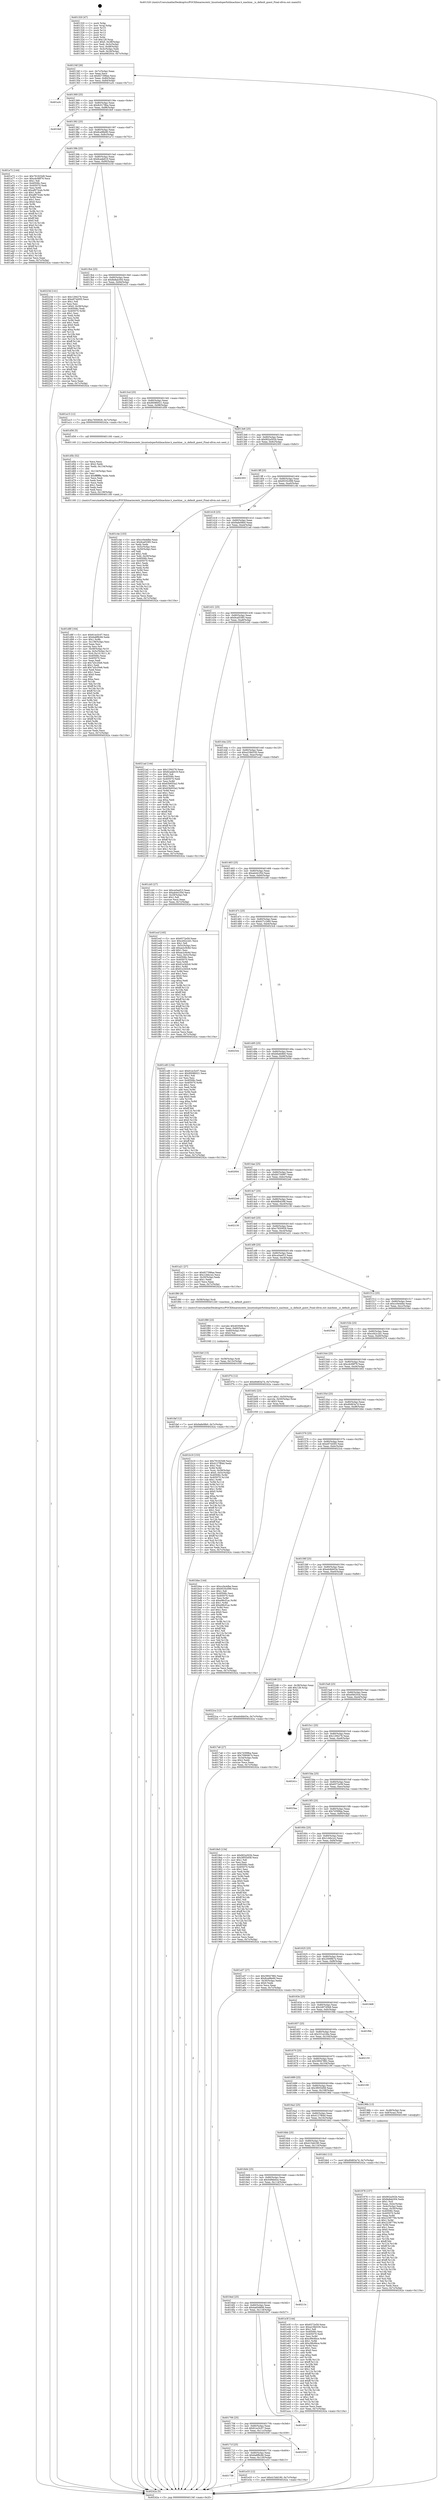 digraph "0x401320" {
  label = "0x401320 (/mnt/c/Users/mathe/Desktop/tcc/POCII/binaries/extr_linuxtoolsperfutilmachine.h_machine__is_default_guest_Final-ollvm.out::main(0))"
  labelloc = "t"
  node[shape=record]

  Entry [label="",width=0.3,height=0.3,shape=circle,fillcolor=black,style=filled]
  "0x40134f" [label="{
     0x40134f [26]\l
     | [instrs]\l
     &nbsp;&nbsp;0x40134f \<+3\>: mov -0x7c(%rbp),%eax\l
     &nbsp;&nbsp;0x401352 \<+2\>: mov %eax,%ecx\l
     &nbsp;&nbsp;0x401354 \<+6\>: sub $0x827396ee,%ecx\l
     &nbsp;&nbsp;0x40135a \<+3\>: mov %eax,-0x80(%rbp)\l
     &nbsp;&nbsp;0x40135d \<+6\>: mov %ecx,-0x84(%rbp)\l
     &nbsp;&nbsp;0x401363 \<+6\>: je 0000000000401a3c \<main+0x71c\>\l
  }"]
  "0x401a3c" [label="{
     0x401a3c\l
  }", style=dashed]
  "0x401369" [label="{
     0x401369 [25]\l
     | [instrs]\l
     &nbsp;&nbsp;0x401369 \<+5\>: jmp 000000000040136e \<main+0x4e\>\l
     &nbsp;&nbsp;0x40136e \<+3\>: mov -0x80(%rbp),%eax\l
     &nbsp;&nbsp;0x401371 \<+5\>: sub $0x8c0178ba,%eax\l
     &nbsp;&nbsp;0x401376 \<+6\>: mov %eax,-0x88(%rbp)\l
     &nbsp;&nbsp;0x40137c \<+6\>: je 0000000000401fe9 \<main+0xcc9\>\l
  }"]
  Exit [label="",width=0.3,height=0.3,shape=circle,fillcolor=black,style=filled,peripheries=2]
  "0x401fe9" [label="{
     0x401fe9\l
  }", style=dashed]
  "0x401382" [label="{
     0x401382 [25]\l
     | [instrs]\l
     &nbsp;&nbsp;0x401382 \<+5\>: jmp 0000000000401387 \<main+0x67\>\l
     &nbsp;&nbsp;0x401387 \<+3\>: mov -0x80(%rbp),%eax\l
     &nbsp;&nbsp;0x40138a \<+5\>: sub $0x8ca98e90,%eax\l
     &nbsp;&nbsp;0x40138f \<+6\>: mov %eax,-0x8c(%rbp)\l
     &nbsp;&nbsp;0x401395 \<+6\>: je 0000000000401a72 \<main+0x752\>\l
  }"]
  "0x401faf" [label="{
     0x401faf [12]\l
     | [instrs]\l
     &nbsp;&nbsp;0x401faf \<+7\>: movl $0x9afe08b0,-0x7c(%rbp)\l
     &nbsp;&nbsp;0x401fb6 \<+5\>: jmp 000000000040242a \<main+0x110a\>\l
  }"]
  "0x401a72" [label="{
     0x401a72 [144]\l
     | [instrs]\l
     &nbsp;&nbsp;0x401a72 \<+5\>: mov $0x791925d9,%eax\l
     &nbsp;&nbsp;0x401a77 \<+5\>: mov $0xcdc99f79,%ecx\l
     &nbsp;&nbsp;0x401a7c \<+2\>: mov $0x1,%dl\l
     &nbsp;&nbsp;0x401a7e \<+7\>: mov 0x40506c,%esi\l
     &nbsp;&nbsp;0x401a85 \<+7\>: mov 0x405070,%edi\l
     &nbsp;&nbsp;0x401a8c \<+3\>: mov %esi,%r8d\l
     &nbsp;&nbsp;0x401a8f \<+7\>: add $0xaf873ceb,%r8d\l
     &nbsp;&nbsp;0x401a96 \<+4\>: sub $0x1,%r8d\l
     &nbsp;&nbsp;0x401a9a \<+7\>: sub $0xaf873ceb,%r8d\l
     &nbsp;&nbsp;0x401aa1 \<+4\>: imul %r8d,%esi\l
     &nbsp;&nbsp;0x401aa5 \<+3\>: and $0x1,%esi\l
     &nbsp;&nbsp;0x401aa8 \<+3\>: cmp $0x0,%esi\l
     &nbsp;&nbsp;0x401aab \<+4\>: sete %r9b\l
     &nbsp;&nbsp;0x401aaf \<+3\>: cmp $0xa,%edi\l
     &nbsp;&nbsp;0x401ab2 \<+4\>: setl %r10b\l
     &nbsp;&nbsp;0x401ab6 \<+3\>: mov %r9b,%r11b\l
     &nbsp;&nbsp;0x401ab9 \<+4\>: xor $0xff,%r11b\l
     &nbsp;&nbsp;0x401abd \<+3\>: mov %r10b,%bl\l
     &nbsp;&nbsp;0x401ac0 \<+3\>: xor $0xff,%bl\l
     &nbsp;&nbsp;0x401ac3 \<+3\>: xor $0x0,%dl\l
     &nbsp;&nbsp;0x401ac6 \<+3\>: mov %r11b,%r14b\l
     &nbsp;&nbsp;0x401ac9 \<+4\>: and $0x0,%r14b\l
     &nbsp;&nbsp;0x401acd \<+3\>: and %dl,%r9b\l
     &nbsp;&nbsp;0x401ad0 \<+3\>: mov %bl,%r15b\l
     &nbsp;&nbsp;0x401ad3 \<+4\>: and $0x0,%r15b\l
     &nbsp;&nbsp;0x401ad7 \<+3\>: and %dl,%r10b\l
     &nbsp;&nbsp;0x401ada \<+3\>: or %r9b,%r14b\l
     &nbsp;&nbsp;0x401add \<+3\>: or %r10b,%r15b\l
     &nbsp;&nbsp;0x401ae0 \<+3\>: xor %r15b,%r14b\l
     &nbsp;&nbsp;0x401ae3 \<+3\>: or %bl,%r11b\l
     &nbsp;&nbsp;0x401ae6 \<+4\>: xor $0xff,%r11b\l
     &nbsp;&nbsp;0x401aea \<+3\>: or $0x0,%dl\l
     &nbsp;&nbsp;0x401aed \<+3\>: and %dl,%r11b\l
     &nbsp;&nbsp;0x401af0 \<+3\>: or %r11b,%r14b\l
     &nbsp;&nbsp;0x401af3 \<+4\>: test $0x1,%r14b\l
     &nbsp;&nbsp;0x401af7 \<+3\>: cmovne %ecx,%eax\l
     &nbsp;&nbsp;0x401afa \<+3\>: mov %eax,-0x7c(%rbp)\l
     &nbsp;&nbsp;0x401afd \<+5\>: jmp 000000000040242a \<main+0x110a\>\l
  }"]
  "0x40139b" [label="{
     0x40139b [25]\l
     | [instrs]\l
     &nbsp;&nbsp;0x40139b \<+5\>: jmp 00000000004013a0 \<main+0x80\>\l
     &nbsp;&nbsp;0x4013a0 \<+3\>: mov -0x80(%rbp),%eax\l
     &nbsp;&nbsp;0x4013a3 \<+5\>: sub $0x8cade619,%eax\l
     &nbsp;&nbsp;0x4013a8 \<+6\>: mov %eax,-0x90(%rbp)\l
     &nbsp;&nbsp;0x4013ae \<+6\>: je 000000000040223d \<main+0xf1d\>\l
  }"]
  "0x401fa0" [label="{
     0x401fa0 [15]\l
     | [instrs]\l
     &nbsp;&nbsp;0x401fa0 \<+4\>: mov -0x58(%rbp),%rdi\l
     &nbsp;&nbsp;0x401fa4 \<+6\>: mov %eax,-0x13c(%rbp)\l
     &nbsp;&nbsp;0x401faa \<+5\>: call 0000000000401030 \<free@plt\>\l
     | [calls]\l
     &nbsp;&nbsp;0x401030 \{1\} (unknown)\l
  }"]
  "0x40223d" [label="{
     0x40223d [141]\l
     | [instrs]\l
     &nbsp;&nbsp;0x40223d \<+5\>: mov $0x1294276,%eax\l
     &nbsp;&nbsp;0x402242 \<+5\>: mov $0xe97445f3,%ecx\l
     &nbsp;&nbsp;0x402247 \<+2\>: mov $0x1,%dl\l
     &nbsp;&nbsp;0x402249 \<+2\>: xor %esi,%esi\l
     &nbsp;&nbsp;0x40224b \<+7\>: movl $0x0,-0x38(%rbp)\l
     &nbsp;&nbsp;0x402252 \<+7\>: mov 0x40506c,%edi\l
     &nbsp;&nbsp;0x402259 \<+8\>: mov 0x405070,%r8d\l
     &nbsp;&nbsp;0x402261 \<+3\>: sub $0x1,%esi\l
     &nbsp;&nbsp;0x402264 \<+3\>: mov %edi,%r9d\l
     &nbsp;&nbsp;0x402267 \<+3\>: add %esi,%r9d\l
     &nbsp;&nbsp;0x40226a \<+4\>: imul %r9d,%edi\l
     &nbsp;&nbsp;0x40226e \<+3\>: and $0x1,%edi\l
     &nbsp;&nbsp;0x402271 \<+3\>: cmp $0x0,%edi\l
     &nbsp;&nbsp;0x402274 \<+4\>: sete %r10b\l
     &nbsp;&nbsp;0x402278 \<+4\>: cmp $0xa,%r8d\l
     &nbsp;&nbsp;0x40227c \<+4\>: setl %r11b\l
     &nbsp;&nbsp;0x402280 \<+3\>: mov %r10b,%bl\l
     &nbsp;&nbsp;0x402283 \<+3\>: xor $0xff,%bl\l
     &nbsp;&nbsp;0x402286 \<+3\>: mov %r11b,%r14b\l
     &nbsp;&nbsp;0x402289 \<+4\>: xor $0xff,%r14b\l
     &nbsp;&nbsp;0x40228d \<+3\>: xor $0x1,%dl\l
     &nbsp;&nbsp;0x402290 \<+3\>: mov %bl,%r15b\l
     &nbsp;&nbsp;0x402293 \<+4\>: and $0xff,%r15b\l
     &nbsp;&nbsp;0x402297 \<+3\>: and %dl,%r10b\l
     &nbsp;&nbsp;0x40229a \<+3\>: mov %r14b,%r12b\l
     &nbsp;&nbsp;0x40229d \<+4\>: and $0xff,%r12b\l
     &nbsp;&nbsp;0x4022a1 \<+3\>: and %dl,%r11b\l
     &nbsp;&nbsp;0x4022a4 \<+3\>: or %r10b,%r15b\l
     &nbsp;&nbsp;0x4022a7 \<+3\>: or %r11b,%r12b\l
     &nbsp;&nbsp;0x4022aa \<+3\>: xor %r12b,%r15b\l
     &nbsp;&nbsp;0x4022ad \<+3\>: or %r14b,%bl\l
     &nbsp;&nbsp;0x4022b0 \<+3\>: xor $0xff,%bl\l
     &nbsp;&nbsp;0x4022b3 \<+3\>: or $0x1,%dl\l
     &nbsp;&nbsp;0x4022b6 \<+2\>: and %dl,%bl\l
     &nbsp;&nbsp;0x4022b8 \<+3\>: or %bl,%r15b\l
     &nbsp;&nbsp;0x4022bb \<+4\>: test $0x1,%r15b\l
     &nbsp;&nbsp;0x4022bf \<+3\>: cmovne %ecx,%eax\l
     &nbsp;&nbsp;0x4022c2 \<+3\>: mov %eax,-0x7c(%rbp)\l
     &nbsp;&nbsp;0x4022c5 \<+5\>: jmp 000000000040242a \<main+0x110a\>\l
  }"]
  "0x4013b4" [label="{
     0x4013b4 [25]\l
     | [instrs]\l
     &nbsp;&nbsp;0x4013b4 \<+5\>: jmp 00000000004013b9 \<main+0x99\>\l
     &nbsp;&nbsp;0x4013b9 \<+3\>: mov -0x80(%rbp),%eax\l
     &nbsp;&nbsp;0x4013bc \<+5\>: sub $0x8e8ab304,%eax\l
     &nbsp;&nbsp;0x4013c1 \<+6\>: mov %eax,-0x94(%rbp)\l
     &nbsp;&nbsp;0x4013c7 \<+6\>: je 0000000000401a15 \<main+0x6f5\>\l
  }"]
  "0x401f89" [label="{
     0x401f89 [23]\l
     | [instrs]\l
     &nbsp;&nbsp;0x401f89 \<+10\>: movabs $0x4030d6,%rdi\l
     &nbsp;&nbsp;0x401f93 \<+3\>: mov %eax,-0x60(%rbp)\l
     &nbsp;&nbsp;0x401f96 \<+3\>: mov -0x60(%rbp),%esi\l
     &nbsp;&nbsp;0x401f99 \<+2\>: mov $0x0,%al\l
     &nbsp;&nbsp;0x401f9b \<+5\>: call 0000000000401040 \<printf@plt\>\l
     | [calls]\l
     &nbsp;&nbsp;0x401040 \{1\} (unknown)\l
  }"]
  "0x401a15" [label="{
     0x401a15 [12]\l
     | [instrs]\l
     &nbsp;&nbsp;0x401a15 \<+7\>: movl $0xc7650929,-0x7c(%rbp)\l
     &nbsp;&nbsp;0x401a1c \<+5\>: jmp 000000000040242a \<main+0x110a\>\l
  }"]
  "0x4013cd" [label="{
     0x4013cd [25]\l
     | [instrs]\l
     &nbsp;&nbsp;0x4013cd \<+5\>: jmp 00000000004013d2 \<main+0xb2\>\l
     &nbsp;&nbsp;0x4013d2 \<+3\>: mov -0x80(%rbp),%eax\l
     &nbsp;&nbsp;0x4013d5 \<+5\>: sub $0x90086021,%eax\l
     &nbsp;&nbsp;0x4013da \<+6\>: mov %eax,-0x98(%rbp)\l
     &nbsp;&nbsp;0x4013e0 \<+6\>: je 0000000000401d56 \<main+0xa36\>\l
  }"]
  "0x401738" [label="{
     0x401738\l
  }", style=dashed]
  "0x401d56" [label="{
     0x401d56 [5]\l
     | [instrs]\l
     &nbsp;&nbsp;0x401d56 \<+5\>: call 0000000000401160 \<next_i\>\l
     | [calls]\l
     &nbsp;&nbsp;0x401160 \{1\} (/mnt/c/Users/mathe/Desktop/tcc/POCII/binaries/extr_linuxtoolsperfutilmachine.h_machine__is_default_guest_Final-ollvm.out::next_i)\l
  }"]
  "0x4013e6" [label="{
     0x4013e6 [25]\l
     | [instrs]\l
     &nbsp;&nbsp;0x4013e6 \<+5\>: jmp 00000000004013eb \<main+0xcb\>\l
     &nbsp;&nbsp;0x4013eb \<+3\>: mov -0x80(%rbp),%eax\l
     &nbsp;&nbsp;0x4013ee \<+5\>: sub $0x902a502b,%eax\l
     &nbsp;&nbsp;0x4013f3 \<+6\>: mov %eax,-0x9c(%rbp)\l
     &nbsp;&nbsp;0x4013f9 \<+6\>: je 0000000000402303 \<main+0xfe3\>\l
  }"]
  "0x401e33" [label="{
     0x401e33 [12]\l
     | [instrs]\l
     &nbsp;&nbsp;0x401e33 \<+7\>: movl $0x415dd180,-0x7c(%rbp)\l
     &nbsp;&nbsp;0x401e3a \<+5\>: jmp 000000000040242a \<main+0x110a\>\l
  }"]
  "0x402303" [label="{
     0x402303\l
  }", style=dashed]
  "0x4013ff" [label="{
     0x4013ff [25]\l
     | [instrs]\l
     &nbsp;&nbsp;0x4013ff \<+5\>: jmp 0000000000401404 \<main+0xe4\>\l
     &nbsp;&nbsp;0x401404 \<+3\>: mov -0x80(%rbp),%eax\l
     &nbsp;&nbsp;0x401407 \<+5\>: sub $0x9535c099,%eax\l
     &nbsp;&nbsp;0x40140c \<+6\>: mov %eax,-0xa0(%rbp)\l
     &nbsp;&nbsp;0x401412 \<+6\>: je 0000000000401c4e \<main+0x92e\>\l
  }"]
  "0x40171f" [label="{
     0x40171f [25]\l
     | [instrs]\l
     &nbsp;&nbsp;0x40171f \<+5\>: jmp 0000000000401724 \<main+0x404\>\l
     &nbsp;&nbsp;0x401724 \<+3\>: mov -0x80(%rbp),%eax\l
     &nbsp;&nbsp;0x401727 \<+5\>: sub $0x6a8f8c66,%eax\l
     &nbsp;&nbsp;0x40172c \<+6\>: mov %eax,-0x120(%rbp)\l
     &nbsp;&nbsp;0x401732 \<+6\>: je 0000000000401e33 \<main+0xb13\>\l
  }"]
  "0x401c4e" [label="{
     0x401c4e [103]\l
     | [instrs]\l
     &nbsp;&nbsp;0x401c4e \<+5\>: mov $0xcc0e4dbe,%eax\l
     &nbsp;&nbsp;0x401c53 \<+5\>: mov $0x9caf3385,%ecx\l
     &nbsp;&nbsp;0x401c58 \<+2\>: xor %edx,%edx\l
     &nbsp;&nbsp;0x401c5a \<+3\>: mov -0x5c(%rbp),%esi\l
     &nbsp;&nbsp;0x401c5d \<+3\>: cmp -0x50(%rbp),%esi\l
     &nbsp;&nbsp;0x401c60 \<+4\>: setl %dil\l
     &nbsp;&nbsp;0x401c64 \<+4\>: and $0x1,%dil\l
     &nbsp;&nbsp;0x401c68 \<+4\>: mov %dil,-0x29(%rbp)\l
     &nbsp;&nbsp;0x401c6c \<+7\>: mov 0x40506c,%esi\l
     &nbsp;&nbsp;0x401c73 \<+8\>: mov 0x405070,%r8d\l
     &nbsp;&nbsp;0x401c7b \<+3\>: sub $0x1,%edx\l
     &nbsp;&nbsp;0x401c7e \<+3\>: mov %esi,%r9d\l
     &nbsp;&nbsp;0x401c81 \<+3\>: add %edx,%r9d\l
     &nbsp;&nbsp;0x401c84 \<+4\>: imul %r9d,%esi\l
     &nbsp;&nbsp;0x401c88 \<+3\>: and $0x1,%esi\l
     &nbsp;&nbsp;0x401c8b \<+3\>: cmp $0x0,%esi\l
     &nbsp;&nbsp;0x401c8e \<+4\>: sete %dil\l
     &nbsp;&nbsp;0x401c92 \<+4\>: cmp $0xa,%r8d\l
     &nbsp;&nbsp;0x401c96 \<+4\>: setl %r10b\l
     &nbsp;&nbsp;0x401c9a \<+3\>: mov %dil,%r11b\l
     &nbsp;&nbsp;0x401c9d \<+3\>: and %r10b,%r11b\l
     &nbsp;&nbsp;0x401ca0 \<+3\>: xor %r10b,%dil\l
     &nbsp;&nbsp;0x401ca3 \<+3\>: or %dil,%r11b\l
     &nbsp;&nbsp;0x401ca6 \<+4\>: test $0x1,%r11b\l
     &nbsp;&nbsp;0x401caa \<+3\>: cmovne %ecx,%eax\l
     &nbsp;&nbsp;0x401cad \<+3\>: mov %eax,-0x7c(%rbp)\l
     &nbsp;&nbsp;0x401cb0 \<+5\>: jmp 000000000040242a \<main+0x110a\>\l
  }"]
  "0x401418" [label="{
     0x401418 [25]\l
     | [instrs]\l
     &nbsp;&nbsp;0x401418 \<+5\>: jmp 000000000040141d \<main+0xfd\>\l
     &nbsp;&nbsp;0x40141d \<+3\>: mov -0x80(%rbp),%eax\l
     &nbsp;&nbsp;0x401420 \<+5\>: sub $0x9afe08b0,%eax\l
     &nbsp;&nbsp;0x401425 \<+6\>: mov %eax,-0xa4(%rbp)\l
     &nbsp;&nbsp;0x40142b \<+6\>: je 00000000004021ad \<main+0xe8d\>\l
  }"]
  "0x402359" [label="{
     0x402359\l
  }", style=dashed]
  "0x4021ad" [label="{
     0x4021ad [144]\l
     | [instrs]\l
     &nbsp;&nbsp;0x4021ad \<+5\>: mov $0x1294276,%eax\l
     &nbsp;&nbsp;0x4021b2 \<+5\>: mov $0x8cade619,%ecx\l
     &nbsp;&nbsp;0x4021b7 \<+2\>: mov $0x1,%dl\l
     &nbsp;&nbsp;0x4021b9 \<+7\>: mov 0x40506c,%esi\l
     &nbsp;&nbsp;0x4021c0 \<+7\>: mov 0x405070,%edi\l
     &nbsp;&nbsp;0x4021c7 \<+3\>: mov %esi,%r8d\l
     &nbsp;&nbsp;0x4021ca \<+7\>: sub $0x63b655a2,%r8d\l
     &nbsp;&nbsp;0x4021d1 \<+4\>: sub $0x1,%r8d\l
     &nbsp;&nbsp;0x4021d5 \<+7\>: add $0x63b655a2,%r8d\l
     &nbsp;&nbsp;0x4021dc \<+4\>: imul %r8d,%esi\l
     &nbsp;&nbsp;0x4021e0 \<+3\>: and $0x1,%esi\l
     &nbsp;&nbsp;0x4021e3 \<+3\>: cmp $0x0,%esi\l
     &nbsp;&nbsp;0x4021e6 \<+4\>: sete %r9b\l
     &nbsp;&nbsp;0x4021ea \<+3\>: cmp $0xa,%edi\l
     &nbsp;&nbsp;0x4021ed \<+4\>: setl %r10b\l
     &nbsp;&nbsp;0x4021f1 \<+3\>: mov %r9b,%r11b\l
     &nbsp;&nbsp;0x4021f4 \<+4\>: xor $0xff,%r11b\l
     &nbsp;&nbsp;0x4021f8 \<+3\>: mov %r10b,%bl\l
     &nbsp;&nbsp;0x4021fb \<+3\>: xor $0xff,%bl\l
     &nbsp;&nbsp;0x4021fe \<+3\>: xor $0x1,%dl\l
     &nbsp;&nbsp;0x402201 \<+3\>: mov %r11b,%r14b\l
     &nbsp;&nbsp;0x402204 \<+4\>: and $0xff,%r14b\l
     &nbsp;&nbsp;0x402208 \<+3\>: and %dl,%r9b\l
     &nbsp;&nbsp;0x40220b \<+3\>: mov %bl,%r15b\l
     &nbsp;&nbsp;0x40220e \<+4\>: and $0xff,%r15b\l
     &nbsp;&nbsp;0x402212 \<+3\>: and %dl,%r10b\l
     &nbsp;&nbsp;0x402215 \<+3\>: or %r9b,%r14b\l
     &nbsp;&nbsp;0x402218 \<+3\>: or %r10b,%r15b\l
     &nbsp;&nbsp;0x40221b \<+3\>: xor %r15b,%r14b\l
     &nbsp;&nbsp;0x40221e \<+3\>: or %bl,%r11b\l
     &nbsp;&nbsp;0x402221 \<+4\>: xor $0xff,%r11b\l
     &nbsp;&nbsp;0x402225 \<+3\>: or $0x1,%dl\l
     &nbsp;&nbsp;0x402228 \<+3\>: and %dl,%r11b\l
     &nbsp;&nbsp;0x40222b \<+3\>: or %r11b,%r14b\l
     &nbsp;&nbsp;0x40222e \<+4\>: test $0x1,%r14b\l
     &nbsp;&nbsp;0x402232 \<+3\>: cmovne %ecx,%eax\l
     &nbsp;&nbsp;0x402235 \<+3\>: mov %eax,-0x7c(%rbp)\l
     &nbsp;&nbsp;0x402238 \<+5\>: jmp 000000000040242a \<main+0x110a\>\l
  }"]
  "0x401431" [label="{
     0x401431 [25]\l
     | [instrs]\l
     &nbsp;&nbsp;0x401431 \<+5\>: jmp 0000000000401436 \<main+0x116\>\l
     &nbsp;&nbsp;0x401436 \<+3\>: mov -0x80(%rbp),%eax\l
     &nbsp;&nbsp;0x401439 \<+5\>: sub $0x9caf3385,%eax\l
     &nbsp;&nbsp;0x40143e \<+6\>: mov %eax,-0xa8(%rbp)\l
     &nbsp;&nbsp;0x401444 \<+6\>: je 0000000000401cb5 \<main+0x995\>\l
  }"]
  "0x401706" [label="{
     0x401706 [25]\l
     | [instrs]\l
     &nbsp;&nbsp;0x401706 \<+5\>: jmp 000000000040170b \<main+0x3eb\>\l
     &nbsp;&nbsp;0x40170b \<+3\>: mov -0x80(%rbp),%eax\l
     &nbsp;&nbsp;0x40170e \<+5\>: sub $0x61ec5c07,%eax\l
     &nbsp;&nbsp;0x401713 \<+6\>: mov %eax,-0x11c(%rbp)\l
     &nbsp;&nbsp;0x401719 \<+6\>: je 0000000000402359 \<main+0x1039\>\l
  }"]
  "0x401cb5" [label="{
     0x401cb5 [27]\l
     | [instrs]\l
     &nbsp;&nbsp;0x401cb5 \<+5\>: mov $0xca5eef15,%eax\l
     &nbsp;&nbsp;0x401cba \<+5\>: mov $0xab441f5d,%ecx\l
     &nbsp;&nbsp;0x401cbf \<+3\>: mov -0x29(%rbp),%dl\l
     &nbsp;&nbsp;0x401cc2 \<+3\>: test $0x1,%dl\l
     &nbsp;&nbsp;0x401cc5 \<+3\>: cmovne %ecx,%eax\l
     &nbsp;&nbsp;0x401cc8 \<+3\>: mov %eax,-0x7c(%rbp)\l
     &nbsp;&nbsp;0x401ccb \<+5\>: jmp 000000000040242a \<main+0x110a\>\l
  }"]
  "0x40144a" [label="{
     0x40144a [25]\l
     | [instrs]\l
     &nbsp;&nbsp;0x40144a \<+5\>: jmp 000000000040144f \<main+0x12f\>\l
     &nbsp;&nbsp;0x40144f \<+3\>: mov -0x80(%rbp),%eax\l
     &nbsp;&nbsp;0x401452 \<+5\>: sub $0xa238d330,%eax\l
     &nbsp;&nbsp;0x401457 \<+6\>: mov %eax,-0xac(%rbp)\l
     &nbsp;&nbsp;0x40145d \<+6\>: je 0000000000401ecf \<main+0xbaf\>\l
  }"]
  "0x401847" [label="{
     0x401847\l
  }", style=dashed]
  "0x401ecf" [label="{
     0x401ecf [165]\l
     | [instrs]\l
     &nbsp;&nbsp;0x401ecf \<+5\>: mov $0x6572e59,%eax\l
     &nbsp;&nbsp;0x401ed4 \<+5\>: mov $0xcd42c2d1,%ecx\l
     &nbsp;&nbsp;0x401ed9 \<+2\>: mov $0x1,%dl\l
     &nbsp;&nbsp;0x401edb \<+3\>: mov -0x5c(%rbp),%esi\l
     &nbsp;&nbsp;0x401ede \<+6\>: add $0xae2c9c6d,%esi\l
     &nbsp;&nbsp;0x401ee4 \<+3\>: add $0x1,%esi\l
     &nbsp;&nbsp;0x401ee7 \<+6\>: sub $0xae2c9c6d,%esi\l
     &nbsp;&nbsp;0x401eed \<+3\>: mov %esi,-0x5c(%rbp)\l
     &nbsp;&nbsp;0x401ef0 \<+7\>: mov 0x40506c,%esi\l
     &nbsp;&nbsp;0x401ef7 \<+7\>: mov 0x405070,%edi\l
     &nbsp;&nbsp;0x401efe \<+3\>: mov %esi,%r8d\l
     &nbsp;&nbsp;0x401f01 \<+7\>: add $0x61e3d3c6,%r8d\l
     &nbsp;&nbsp;0x401f08 \<+4\>: sub $0x1,%r8d\l
     &nbsp;&nbsp;0x401f0c \<+7\>: sub $0x61e3d3c6,%r8d\l
     &nbsp;&nbsp;0x401f13 \<+4\>: imul %r8d,%esi\l
     &nbsp;&nbsp;0x401f17 \<+3\>: and $0x1,%esi\l
     &nbsp;&nbsp;0x401f1a \<+3\>: cmp $0x0,%esi\l
     &nbsp;&nbsp;0x401f1d \<+4\>: sete %r9b\l
     &nbsp;&nbsp;0x401f21 \<+3\>: cmp $0xa,%edi\l
     &nbsp;&nbsp;0x401f24 \<+4\>: setl %r10b\l
     &nbsp;&nbsp;0x401f28 \<+3\>: mov %r9b,%r11b\l
     &nbsp;&nbsp;0x401f2b \<+4\>: xor $0xff,%r11b\l
     &nbsp;&nbsp;0x401f2f \<+3\>: mov %r10b,%bl\l
     &nbsp;&nbsp;0x401f32 \<+3\>: xor $0xff,%bl\l
     &nbsp;&nbsp;0x401f35 \<+3\>: xor $0x1,%dl\l
     &nbsp;&nbsp;0x401f38 \<+3\>: mov %r11b,%r14b\l
     &nbsp;&nbsp;0x401f3b \<+4\>: and $0xff,%r14b\l
     &nbsp;&nbsp;0x401f3f \<+3\>: and %dl,%r9b\l
     &nbsp;&nbsp;0x401f42 \<+3\>: mov %bl,%r15b\l
     &nbsp;&nbsp;0x401f45 \<+4\>: and $0xff,%r15b\l
     &nbsp;&nbsp;0x401f49 \<+3\>: and %dl,%r10b\l
     &nbsp;&nbsp;0x401f4c \<+3\>: or %r9b,%r14b\l
     &nbsp;&nbsp;0x401f4f \<+3\>: or %r10b,%r15b\l
     &nbsp;&nbsp;0x401f52 \<+3\>: xor %r15b,%r14b\l
     &nbsp;&nbsp;0x401f55 \<+3\>: or %bl,%r11b\l
     &nbsp;&nbsp;0x401f58 \<+4\>: xor $0xff,%r11b\l
     &nbsp;&nbsp;0x401f5c \<+3\>: or $0x1,%dl\l
     &nbsp;&nbsp;0x401f5f \<+3\>: and %dl,%r11b\l
     &nbsp;&nbsp;0x401f62 \<+3\>: or %r11b,%r14b\l
     &nbsp;&nbsp;0x401f65 \<+4\>: test $0x1,%r14b\l
     &nbsp;&nbsp;0x401f69 \<+3\>: cmovne %ecx,%eax\l
     &nbsp;&nbsp;0x401f6c \<+3\>: mov %eax,-0x7c(%rbp)\l
     &nbsp;&nbsp;0x401f6f \<+5\>: jmp 000000000040242a \<main+0x110a\>\l
  }"]
  "0x401463" [label="{
     0x401463 [25]\l
     | [instrs]\l
     &nbsp;&nbsp;0x401463 \<+5\>: jmp 0000000000401468 \<main+0x148\>\l
     &nbsp;&nbsp;0x401468 \<+3\>: mov -0x80(%rbp),%eax\l
     &nbsp;&nbsp;0x40146b \<+5\>: sub $0xab441f5d,%eax\l
     &nbsp;&nbsp;0x401470 \<+6\>: mov %eax,-0xb0(%rbp)\l
     &nbsp;&nbsp;0x401476 \<+6\>: je 0000000000401cd0 \<main+0x9b0\>\l
  }"]
  "0x4016ed" [label="{
     0x4016ed [25]\l
     | [instrs]\l
     &nbsp;&nbsp;0x4016ed \<+5\>: jmp 00000000004016f2 \<main+0x3d2\>\l
     &nbsp;&nbsp;0x4016f2 \<+3\>: mov -0x80(%rbp),%eax\l
     &nbsp;&nbsp;0x4016f5 \<+5\>: sub $0x4a65d606,%eax\l
     &nbsp;&nbsp;0x4016fa \<+6\>: mov %eax,-0x118(%rbp)\l
     &nbsp;&nbsp;0x401700 \<+6\>: je 0000000000401847 \<main+0x527\>\l
  }"]
  "0x401cd0" [label="{
     0x401cd0 [134]\l
     | [instrs]\l
     &nbsp;&nbsp;0x401cd0 \<+5\>: mov $0x61ec5c07,%eax\l
     &nbsp;&nbsp;0x401cd5 \<+5\>: mov $0x90086021,%ecx\l
     &nbsp;&nbsp;0x401cda \<+2\>: mov $0x1,%dl\l
     &nbsp;&nbsp;0x401cdc \<+2\>: xor %esi,%esi\l
     &nbsp;&nbsp;0x401cde \<+7\>: mov 0x40506c,%edi\l
     &nbsp;&nbsp;0x401ce5 \<+8\>: mov 0x405070,%r8d\l
     &nbsp;&nbsp;0x401ced \<+3\>: sub $0x1,%esi\l
     &nbsp;&nbsp;0x401cf0 \<+3\>: mov %edi,%r9d\l
     &nbsp;&nbsp;0x401cf3 \<+3\>: add %esi,%r9d\l
     &nbsp;&nbsp;0x401cf6 \<+4\>: imul %r9d,%edi\l
     &nbsp;&nbsp;0x401cfa \<+3\>: and $0x1,%edi\l
     &nbsp;&nbsp;0x401cfd \<+3\>: cmp $0x0,%edi\l
     &nbsp;&nbsp;0x401d00 \<+4\>: sete %r10b\l
     &nbsp;&nbsp;0x401d04 \<+4\>: cmp $0xa,%r8d\l
     &nbsp;&nbsp;0x401d08 \<+4\>: setl %r11b\l
     &nbsp;&nbsp;0x401d0c \<+3\>: mov %r10b,%bl\l
     &nbsp;&nbsp;0x401d0f \<+3\>: xor $0xff,%bl\l
     &nbsp;&nbsp;0x401d12 \<+3\>: mov %r11b,%r14b\l
     &nbsp;&nbsp;0x401d15 \<+4\>: xor $0xff,%r14b\l
     &nbsp;&nbsp;0x401d19 \<+3\>: xor $0x0,%dl\l
     &nbsp;&nbsp;0x401d1c \<+3\>: mov %bl,%r15b\l
     &nbsp;&nbsp;0x401d1f \<+4\>: and $0x0,%r15b\l
     &nbsp;&nbsp;0x401d23 \<+3\>: and %dl,%r10b\l
     &nbsp;&nbsp;0x401d26 \<+3\>: mov %r14b,%r12b\l
     &nbsp;&nbsp;0x401d29 \<+4\>: and $0x0,%r12b\l
     &nbsp;&nbsp;0x401d2d \<+3\>: and %dl,%r11b\l
     &nbsp;&nbsp;0x401d30 \<+3\>: or %r10b,%r15b\l
     &nbsp;&nbsp;0x401d33 \<+3\>: or %r11b,%r12b\l
     &nbsp;&nbsp;0x401d36 \<+3\>: xor %r12b,%r15b\l
     &nbsp;&nbsp;0x401d39 \<+3\>: or %r14b,%bl\l
     &nbsp;&nbsp;0x401d3c \<+3\>: xor $0xff,%bl\l
     &nbsp;&nbsp;0x401d3f \<+3\>: or $0x0,%dl\l
     &nbsp;&nbsp;0x401d42 \<+2\>: and %dl,%bl\l
     &nbsp;&nbsp;0x401d44 \<+3\>: or %bl,%r15b\l
     &nbsp;&nbsp;0x401d47 \<+4\>: test $0x1,%r15b\l
     &nbsp;&nbsp;0x401d4b \<+3\>: cmovne %ecx,%eax\l
     &nbsp;&nbsp;0x401d4e \<+3\>: mov %eax,-0x7c(%rbp)\l
     &nbsp;&nbsp;0x401d51 \<+5\>: jmp 000000000040242a \<main+0x110a\>\l
  }"]
  "0x40147c" [label="{
     0x40147c [25]\l
     | [instrs]\l
     &nbsp;&nbsp;0x40147c \<+5\>: jmp 0000000000401481 \<main+0x161\>\l
     &nbsp;&nbsp;0x401481 \<+3\>: mov -0x80(%rbp),%eax\l
     &nbsp;&nbsp;0x401484 \<+5\>: sub $0xb27c1b60,%eax\l
     &nbsp;&nbsp;0x401489 \<+6\>: mov %eax,-0xb4(%rbp)\l
     &nbsp;&nbsp;0x40148f \<+6\>: je 00000000004023cb \<main+0x10ab\>\l
  }"]
  "0x40213c" [label="{
     0x40213c\l
  }", style=dashed]
  "0x4023cb" [label="{
     0x4023cb\l
  }", style=dashed]
  "0x401495" [label="{
     0x401495 [25]\l
     | [instrs]\l
     &nbsp;&nbsp;0x401495 \<+5\>: jmp 000000000040149a \<main+0x17a\>\l
     &nbsp;&nbsp;0x40149a \<+3\>: mov -0x80(%rbp),%eax\l
     &nbsp;&nbsp;0x40149d \<+5\>: sub $0xb6afe8b0,%eax\l
     &nbsp;&nbsp;0x4014a2 \<+6\>: mov %eax,-0xb8(%rbp)\l
     &nbsp;&nbsp;0x4014a8 \<+6\>: je 0000000000402004 \<main+0xce4\>\l
  }"]
  "0x4016d4" [label="{
     0x4016d4 [25]\l
     | [instrs]\l
     &nbsp;&nbsp;0x4016d4 \<+5\>: jmp 00000000004016d9 \<main+0x3b9\>\l
     &nbsp;&nbsp;0x4016d9 \<+3\>: mov -0x80(%rbp),%eax\l
     &nbsp;&nbsp;0x4016dc \<+5\>: sub $0x449bb0ce,%eax\l
     &nbsp;&nbsp;0x4016e1 \<+6\>: mov %eax,-0x114(%rbp)\l
     &nbsp;&nbsp;0x4016e7 \<+6\>: je 000000000040213c \<main+0xe1c\>\l
  }"]
  "0x402004" [label="{
     0x402004\l
  }", style=dashed]
  "0x4014ae" [label="{
     0x4014ae [25]\l
     | [instrs]\l
     &nbsp;&nbsp;0x4014ae \<+5\>: jmp 00000000004014b3 \<main+0x193\>\l
     &nbsp;&nbsp;0x4014b3 \<+3\>: mov -0x80(%rbp),%eax\l
     &nbsp;&nbsp;0x4014b6 \<+5\>: sub $0xbb734987,%eax\l
     &nbsp;&nbsp;0x4014bb \<+6\>: mov %eax,-0xbc(%rbp)\l
     &nbsp;&nbsp;0x4014c1 \<+6\>: je 00000000004022eb \<main+0xfcb\>\l
  }"]
  "0x401e3f" [label="{
     0x401e3f [144]\l
     | [instrs]\l
     &nbsp;&nbsp;0x401e3f \<+5\>: mov $0x6572e59,%eax\l
     &nbsp;&nbsp;0x401e44 \<+5\>: mov $0xa238d330,%ecx\l
     &nbsp;&nbsp;0x401e49 \<+2\>: mov $0x1,%dl\l
     &nbsp;&nbsp;0x401e4b \<+7\>: mov 0x40506c,%esi\l
     &nbsp;&nbsp;0x401e52 \<+7\>: mov 0x405070,%edi\l
     &nbsp;&nbsp;0x401e59 \<+3\>: mov %esi,%r8d\l
     &nbsp;&nbsp;0x401e5c \<+7\>: sub $0xc99c6bce,%r8d\l
     &nbsp;&nbsp;0x401e63 \<+4\>: sub $0x1,%r8d\l
     &nbsp;&nbsp;0x401e67 \<+7\>: add $0xc99c6bce,%r8d\l
     &nbsp;&nbsp;0x401e6e \<+4\>: imul %r8d,%esi\l
     &nbsp;&nbsp;0x401e72 \<+3\>: and $0x1,%esi\l
     &nbsp;&nbsp;0x401e75 \<+3\>: cmp $0x0,%esi\l
     &nbsp;&nbsp;0x401e78 \<+4\>: sete %r9b\l
     &nbsp;&nbsp;0x401e7c \<+3\>: cmp $0xa,%edi\l
     &nbsp;&nbsp;0x401e7f \<+4\>: setl %r10b\l
     &nbsp;&nbsp;0x401e83 \<+3\>: mov %r9b,%r11b\l
     &nbsp;&nbsp;0x401e86 \<+4\>: xor $0xff,%r11b\l
     &nbsp;&nbsp;0x401e8a \<+3\>: mov %r10b,%bl\l
     &nbsp;&nbsp;0x401e8d \<+3\>: xor $0xff,%bl\l
     &nbsp;&nbsp;0x401e90 \<+3\>: xor $0x1,%dl\l
     &nbsp;&nbsp;0x401e93 \<+3\>: mov %r11b,%r14b\l
     &nbsp;&nbsp;0x401e96 \<+4\>: and $0xff,%r14b\l
     &nbsp;&nbsp;0x401e9a \<+3\>: and %dl,%r9b\l
     &nbsp;&nbsp;0x401e9d \<+3\>: mov %bl,%r15b\l
     &nbsp;&nbsp;0x401ea0 \<+4\>: and $0xff,%r15b\l
     &nbsp;&nbsp;0x401ea4 \<+3\>: and %dl,%r10b\l
     &nbsp;&nbsp;0x401ea7 \<+3\>: or %r9b,%r14b\l
     &nbsp;&nbsp;0x401eaa \<+3\>: or %r10b,%r15b\l
     &nbsp;&nbsp;0x401ead \<+3\>: xor %r15b,%r14b\l
     &nbsp;&nbsp;0x401eb0 \<+3\>: or %bl,%r11b\l
     &nbsp;&nbsp;0x401eb3 \<+4\>: xor $0xff,%r11b\l
     &nbsp;&nbsp;0x401eb7 \<+3\>: or $0x1,%dl\l
     &nbsp;&nbsp;0x401eba \<+3\>: and %dl,%r11b\l
     &nbsp;&nbsp;0x401ebd \<+3\>: or %r11b,%r14b\l
     &nbsp;&nbsp;0x401ec0 \<+4\>: test $0x1,%r14b\l
     &nbsp;&nbsp;0x401ec4 \<+3\>: cmovne %ecx,%eax\l
     &nbsp;&nbsp;0x401ec7 \<+3\>: mov %eax,-0x7c(%rbp)\l
     &nbsp;&nbsp;0x401eca \<+5\>: jmp 000000000040242a \<main+0x110a\>\l
  }"]
  "0x4022eb" [label="{
     0x4022eb\l
  }", style=dashed]
  "0x4014c7" [label="{
     0x4014c7 [25]\l
     | [instrs]\l
     &nbsp;&nbsp;0x4014c7 \<+5\>: jmp 00000000004014cc \<main+0x1ac\>\l
     &nbsp;&nbsp;0x4014cc \<+3\>: mov -0x80(%rbp),%eax\l
     &nbsp;&nbsp;0x4014cf \<+5\>: sub $0xbfdb4268,%eax\l
     &nbsp;&nbsp;0x4014d4 \<+6\>: mov %eax,-0xc0(%rbp)\l
     &nbsp;&nbsp;0x4014da \<+6\>: je 0000000000402130 \<main+0xe10\>\l
  }"]
  "0x401d8f" [label="{
     0x401d8f [164]\l
     | [instrs]\l
     &nbsp;&nbsp;0x401d8f \<+5\>: mov $0x61ec5c07,%ecx\l
     &nbsp;&nbsp;0x401d94 \<+5\>: mov $0x6a8f8c66,%edx\l
     &nbsp;&nbsp;0x401d99 \<+3\>: mov $0x1,%r8b\l
     &nbsp;&nbsp;0x401d9c \<+6\>: mov -0x138(%rbp),%esi\l
     &nbsp;&nbsp;0x401da2 \<+3\>: imul %eax,%esi\l
     &nbsp;&nbsp;0x401da5 \<+3\>: movslq %esi,%r9\l
     &nbsp;&nbsp;0x401da8 \<+4\>: mov -0x58(%rbp),%r10\l
     &nbsp;&nbsp;0x401dac \<+4\>: movslq -0x5c(%rbp),%r11\l
     &nbsp;&nbsp;0x401db0 \<+4\>: mov %r9,(%r10,%r11,8)\l
     &nbsp;&nbsp;0x401db4 \<+7\>: mov 0x40506c,%eax\l
     &nbsp;&nbsp;0x401dbb \<+7\>: mov 0x405070,%esi\l
     &nbsp;&nbsp;0x401dc2 \<+2\>: mov %eax,%edi\l
     &nbsp;&nbsp;0x401dc4 \<+6\>: sub $0x7a5c20e6,%edi\l
     &nbsp;&nbsp;0x401dca \<+3\>: sub $0x1,%edi\l
     &nbsp;&nbsp;0x401dcd \<+6\>: add $0x7a5c20e6,%edi\l
     &nbsp;&nbsp;0x401dd3 \<+3\>: imul %edi,%eax\l
     &nbsp;&nbsp;0x401dd6 \<+3\>: and $0x1,%eax\l
     &nbsp;&nbsp;0x401dd9 \<+3\>: cmp $0x0,%eax\l
     &nbsp;&nbsp;0x401ddc \<+3\>: sete %bl\l
     &nbsp;&nbsp;0x401ddf \<+3\>: cmp $0xa,%esi\l
     &nbsp;&nbsp;0x401de2 \<+4\>: setl %r14b\l
     &nbsp;&nbsp;0x401de6 \<+3\>: mov %bl,%r15b\l
     &nbsp;&nbsp;0x401de9 \<+4\>: xor $0xff,%r15b\l
     &nbsp;&nbsp;0x401ded \<+3\>: mov %r14b,%r12b\l
     &nbsp;&nbsp;0x401df0 \<+4\>: xor $0xff,%r12b\l
     &nbsp;&nbsp;0x401df4 \<+4\>: xor $0x0,%r8b\l
     &nbsp;&nbsp;0x401df8 \<+3\>: mov %r15b,%r13b\l
     &nbsp;&nbsp;0x401dfb \<+4\>: and $0x0,%r13b\l
     &nbsp;&nbsp;0x401dff \<+3\>: and %r8b,%bl\l
     &nbsp;&nbsp;0x401e02 \<+3\>: mov %r12b,%al\l
     &nbsp;&nbsp;0x401e05 \<+2\>: and $0x0,%al\l
     &nbsp;&nbsp;0x401e07 \<+3\>: and %r8b,%r14b\l
     &nbsp;&nbsp;0x401e0a \<+3\>: or %bl,%r13b\l
     &nbsp;&nbsp;0x401e0d \<+3\>: or %r14b,%al\l
     &nbsp;&nbsp;0x401e10 \<+3\>: xor %al,%r13b\l
     &nbsp;&nbsp;0x401e13 \<+3\>: or %r12b,%r15b\l
     &nbsp;&nbsp;0x401e16 \<+4\>: xor $0xff,%r15b\l
     &nbsp;&nbsp;0x401e1a \<+4\>: or $0x0,%r8b\l
     &nbsp;&nbsp;0x401e1e \<+3\>: and %r8b,%r15b\l
     &nbsp;&nbsp;0x401e21 \<+3\>: or %r15b,%r13b\l
     &nbsp;&nbsp;0x401e24 \<+4\>: test $0x1,%r13b\l
     &nbsp;&nbsp;0x401e28 \<+3\>: cmovne %edx,%ecx\l
     &nbsp;&nbsp;0x401e2b \<+3\>: mov %ecx,-0x7c(%rbp)\l
     &nbsp;&nbsp;0x401e2e \<+5\>: jmp 000000000040242a \<main+0x110a\>\l
  }"]
  "0x402130" [label="{
     0x402130\l
  }", style=dashed]
  "0x4014e0" [label="{
     0x4014e0 [25]\l
     | [instrs]\l
     &nbsp;&nbsp;0x4014e0 \<+5\>: jmp 00000000004014e5 \<main+0x1c5\>\l
     &nbsp;&nbsp;0x4014e5 \<+3\>: mov -0x80(%rbp),%eax\l
     &nbsp;&nbsp;0x4014e8 \<+5\>: sub $0xc7650929,%eax\l
     &nbsp;&nbsp;0x4014ed \<+6\>: mov %eax,-0xc4(%rbp)\l
     &nbsp;&nbsp;0x4014f3 \<+6\>: je 0000000000401a21 \<main+0x701\>\l
  }"]
  "0x401d5b" [label="{
     0x401d5b [52]\l
     | [instrs]\l
     &nbsp;&nbsp;0x401d5b \<+2\>: xor %ecx,%ecx\l
     &nbsp;&nbsp;0x401d5d \<+5\>: mov $0x2,%edx\l
     &nbsp;&nbsp;0x401d62 \<+6\>: mov %edx,-0x134(%rbp)\l
     &nbsp;&nbsp;0x401d68 \<+1\>: cltd\l
     &nbsp;&nbsp;0x401d69 \<+6\>: mov -0x134(%rbp),%esi\l
     &nbsp;&nbsp;0x401d6f \<+2\>: idiv %esi\l
     &nbsp;&nbsp;0x401d71 \<+6\>: imul $0xfffffffe,%edx,%edx\l
     &nbsp;&nbsp;0x401d77 \<+2\>: mov %ecx,%edi\l
     &nbsp;&nbsp;0x401d79 \<+2\>: sub %edx,%edi\l
     &nbsp;&nbsp;0x401d7b \<+2\>: mov %ecx,%edx\l
     &nbsp;&nbsp;0x401d7d \<+3\>: sub $0x1,%edx\l
     &nbsp;&nbsp;0x401d80 \<+2\>: add %edx,%edi\l
     &nbsp;&nbsp;0x401d82 \<+2\>: sub %edi,%ecx\l
     &nbsp;&nbsp;0x401d84 \<+6\>: mov %ecx,-0x138(%rbp)\l
     &nbsp;&nbsp;0x401d8a \<+5\>: call 0000000000401160 \<next_i\>\l
     | [calls]\l
     &nbsp;&nbsp;0x401160 \{1\} (/mnt/c/Users/mathe/Desktop/tcc/POCII/binaries/extr_linuxtoolsperfutilmachine.h_machine__is_default_guest_Final-ollvm.out::next_i)\l
  }"]
  "0x401a21" [label="{
     0x401a21 [27]\l
     | [instrs]\l
     &nbsp;&nbsp;0x401a21 \<+5\>: mov $0x827396ee,%eax\l
     &nbsp;&nbsp;0x401a26 \<+5\>: mov $0x1cbfa1e2,%ecx\l
     &nbsp;&nbsp;0x401a2b \<+3\>: mov -0x30(%rbp),%edx\l
     &nbsp;&nbsp;0x401a2e \<+3\>: cmp $0x1,%edx\l
     &nbsp;&nbsp;0x401a31 \<+3\>: cmovl %ecx,%eax\l
     &nbsp;&nbsp;0x401a34 \<+3\>: mov %eax,-0x7c(%rbp)\l
     &nbsp;&nbsp;0x401a37 \<+5\>: jmp 000000000040242a \<main+0x110a\>\l
  }"]
  "0x4014f9" [label="{
     0x4014f9 [25]\l
     | [instrs]\l
     &nbsp;&nbsp;0x4014f9 \<+5\>: jmp 00000000004014fe \<main+0x1de\>\l
     &nbsp;&nbsp;0x4014fe \<+3\>: mov -0x80(%rbp),%eax\l
     &nbsp;&nbsp;0x401501 \<+5\>: sub $0xca5eef15,%eax\l
     &nbsp;&nbsp;0x401506 \<+6\>: mov %eax,-0xc8(%rbp)\l
     &nbsp;&nbsp;0x40150c \<+6\>: je 0000000000401f80 \<main+0xc60\>\l
  }"]
  "0x4016bb" [label="{
     0x4016bb [25]\l
     | [instrs]\l
     &nbsp;&nbsp;0x4016bb \<+5\>: jmp 00000000004016c0 \<main+0x3a0\>\l
     &nbsp;&nbsp;0x4016c0 \<+3\>: mov -0x80(%rbp),%eax\l
     &nbsp;&nbsp;0x4016c3 \<+5\>: sub $0x415dd180,%eax\l
     &nbsp;&nbsp;0x4016c8 \<+6\>: mov %eax,-0x110(%rbp)\l
     &nbsp;&nbsp;0x4016ce \<+6\>: je 0000000000401e3f \<main+0xb1f\>\l
  }"]
  "0x401f80" [label="{
     0x401f80 [9]\l
     | [instrs]\l
     &nbsp;&nbsp;0x401f80 \<+4\>: mov -0x58(%rbp),%rdi\l
     &nbsp;&nbsp;0x401f84 \<+5\>: call 0000000000401240 \<machine__is_default_guest\>\l
     | [calls]\l
     &nbsp;&nbsp;0x401240 \{1\} (/mnt/c/Users/mathe/Desktop/tcc/POCII/binaries/extr_linuxtoolsperfutilmachine.h_machine__is_default_guest_Final-ollvm.out::machine__is_default_guest)\l
  }"]
  "0x401512" [label="{
     0x401512 [25]\l
     | [instrs]\l
     &nbsp;&nbsp;0x401512 \<+5\>: jmp 0000000000401517 \<main+0x1f7\>\l
     &nbsp;&nbsp;0x401517 \<+3\>: mov -0x80(%rbp),%eax\l
     &nbsp;&nbsp;0x40151a \<+5\>: sub $0xcc0e4dbe,%eax\l
     &nbsp;&nbsp;0x40151f \<+6\>: mov %eax,-0xcc(%rbp)\l
     &nbsp;&nbsp;0x401525 \<+6\>: je 000000000040234d \<main+0x102d\>\l
  }"]
  "0x401bb2" [label="{
     0x401bb2 [12]\l
     | [instrs]\l
     &nbsp;&nbsp;0x401bb2 \<+7\>: movl $0xd0d63a7d,-0x7c(%rbp)\l
     &nbsp;&nbsp;0x401bb9 \<+5\>: jmp 000000000040242a \<main+0x110a\>\l
  }"]
  "0x40234d" [label="{
     0x40234d\l
  }", style=dashed]
  "0x40152b" [label="{
     0x40152b [25]\l
     | [instrs]\l
     &nbsp;&nbsp;0x40152b \<+5\>: jmp 0000000000401530 \<main+0x210\>\l
     &nbsp;&nbsp;0x401530 \<+3\>: mov -0x80(%rbp),%eax\l
     &nbsp;&nbsp;0x401533 \<+5\>: sub $0xcd42c2d1,%eax\l
     &nbsp;&nbsp;0x401538 \<+6\>: mov %eax,-0xd0(%rbp)\l
     &nbsp;&nbsp;0x40153e \<+6\>: je 0000000000401f74 \<main+0xc54\>\l
  }"]
  "0x401b19" [label="{
     0x401b19 [153]\l
     | [instrs]\l
     &nbsp;&nbsp;0x401b19 \<+5\>: mov $0x791925d9,%ecx\l
     &nbsp;&nbsp;0x401b1e \<+5\>: mov $0x4127f84d,%edx\l
     &nbsp;&nbsp;0x401b23 \<+3\>: mov $0x1,%sil\l
     &nbsp;&nbsp;0x401b26 \<+3\>: xor %r8d,%r8d\l
     &nbsp;&nbsp;0x401b29 \<+4\>: mov %rax,-0x58(%rbp)\l
     &nbsp;&nbsp;0x401b2d \<+7\>: movl $0x0,-0x5c(%rbp)\l
     &nbsp;&nbsp;0x401b34 \<+8\>: mov 0x40506c,%r9d\l
     &nbsp;&nbsp;0x401b3c \<+8\>: mov 0x405070,%r10d\l
     &nbsp;&nbsp;0x401b44 \<+4\>: sub $0x1,%r8d\l
     &nbsp;&nbsp;0x401b48 \<+3\>: mov %r9d,%r11d\l
     &nbsp;&nbsp;0x401b4b \<+3\>: add %r8d,%r11d\l
     &nbsp;&nbsp;0x401b4e \<+4\>: imul %r11d,%r9d\l
     &nbsp;&nbsp;0x401b52 \<+4\>: and $0x1,%r9d\l
     &nbsp;&nbsp;0x401b56 \<+4\>: cmp $0x0,%r9d\l
     &nbsp;&nbsp;0x401b5a \<+3\>: sete %bl\l
     &nbsp;&nbsp;0x401b5d \<+4\>: cmp $0xa,%r10d\l
     &nbsp;&nbsp;0x401b61 \<+4\>: setl %r14b\l
     &nbsp;&nbsp;0x401b65 \<+3\>: mov %bl,%r15b\l
     &nbsp;&nbsp;0x401b68 \<+4\>: xor $0xff,%r15b\l
     &nbsp;&nbsp;0x401b6c \<+3\>: mov %r14b,%r12b\l
     &nbsp;&nbsp;0x401b6f \<+4\>: xor $0xff,%r12b\l
     &nbsp;&nbsp;0x401b73 \<+4\>: xor $0x1,%sil\l
     &nbsp;&nbsp;0x401b77 \<+3\>: mov %r15b,%r13b\l
     &nbsp;&nbsp;0x401b7a \<+4\>: and $0xff,%r13b\l
     &nbsp;&nbsp;0x401b7e \<+3\>: and %sil,%bl\l
     &nbsp;&nbsp;0x401b81 \<+3\>: mov %r12b,%al\l
     &nbsp;&nbsp;0x401b84 \<+2\>: and $0xff,%al\l
     &nbsp;&nbsp;0x401b86 \<+3\>: and %sil,%r14b\l
     &nbsp;&nbsp;0x401b89 \<+3\>: or %bl,%r13b\l
     &nbsp;&nbsp;0x401b8c \<+3\>: or %r14b,%al\l
     &nbsp;&nbsp;0x401b8f \<+3\>: xor %al,%r13b\l
     &nbsp;&nbsp;0x401b92 \<+3\>: or %r12b,%r15b\l
     &nbsp;&nbsp;0x401b95 \<+4\>: xor $0xff,%r15b\l
     &nbsp;&nbsp;0x401b99 \<+4\>: or $0x1,%sil\l
     &nbsp;&nbsp;0x401b9d \<+3\>: and %sil,%r15b\l
     &nbsp;&nbsp;0x401ba0 \<+3\>: or %r15b,%r13b\l
     &nbsp;&nbsp;0x401ba3 \<+4\>: test $0x1,%r13b\l
     &nbsp;&nbsp;0x401ba7 \<+3\>: cmovne %edx,%ecx\l
     &nbsp;&nbsp;0x401baa \<+3\>: mov %ecx,-0x7c(%rbp)\l
     &nbsp;&nbsp;0x401bad \<+5\>: jmp 000000000040242a \<main+0x110a\>\l
  }"]
  "0x401f74" [label="{
     0x401f74 [12]\l
     | [instrs]\l
     &nbsp;&nbsp;0x401f74 \<+7\>: movl $0xd0d63a7d,-0x7c(%rbp)\l
     &nbsp;&nbsp;0x401f7b \<+5\>: jmp 000000000040242a \<main+0x110a\>\l
  }"]
  "0x401544" [label="{
     0x401544 [25]\l
     | [instrs]\l
     &nbsp;&nbsp;0x401544 \<+5\>: jmp 0000000000401549 \<main+0x229\>\l
     &nbsp;&nbsp;0x401549 \<+3\>: mov -0x80(%rbp),%eax\l
     &nbsp;&nbsp;0x40154c \<+5\>: sub $0xcdc99f79,%eax\l
     &nbsp;&nbsp;0x401551 \<+6\>: mov %eax,-0xd4(%rbp)\l
     &nbsp;&nbsp;0x401557 \<+6\>: je 0000000000401b02 \<main+0x7e2\>\l
  }"]
  "0x401978" [label="{
     0x401978 [157]\l
     | [instrs]\l
     &nbsp;&nbsp;0x401978 \<+5\>: mov $0x902a502b,%ecx\l
     &nbsp;&nbsp;0x40197d \<+5\>: mov $0x8e8ab304,%edx\l
     &nbsp;&nbsp;0x401982 \<+3\>: mov $0x1,%sil\l
     &nbsp;&nbsp;0x401985 \<+3\>: mov %eax,-0x4c(%rbp)\l
     &nbsp;&nbsp;0x401988 \<+3\>: mov -0x4c(%rbp),%eax\l
     &nbsp;&nbsp;0x40198b \<+3\>: mov %eax,-0x30(%rbp)\l
     &nbsp;&nbsp;0x40198e \<+7\>: mov 0x40506c,%eax\l
     &nbsp;&nbsp;0x401995 \<+8\>: mov 0x405070,%r8d\l
     &nbsp;&nbsp;0x40199d \<+3\>: mov %eax,%r9d\l
     &nbsp;&nbsp;0x4019a0 \<+7\>: sub $0x22387784,%r9d\l
     &nbsp;&nbsp;0x4019a7 \<+4\>: sub $0x1,%r9d\l
     &nbsp;&nbsp;0x4019ab \<+7\>: add $0x22387784,%r9d\l
     &nbsp;&nbsp;0x4019b2 \<+4\>: imul %r9d,%eax\l
     &nbsp;&nbsp;0x4019b6 \<+3\>: and $0x1,%eax\l
     &nbsp;&nbsp;0x4019b9 \<+3\>: cmp $0x0,%eax\l
     &nbsp;&nbsp;0x4019bc \<+4\>: sete %r10b\l
     &nbsp;&nbsp;0x4019c0 \<+4\>: cmp $0xa,%r8d\l
     &nbsp;&nbsp;0x4019c4 \<+4\>: setl %r11b\l
     &nbsp;&nbsp;0x4019c8 \<+3\>: mov %r10b,%bl\l
     &nbsp;&nbsp;0x4019cb \<+3\>: xor $0xff,%bl\l
     &nbsp;&nbsp;0x4019ce \<+3\>: mov %r11b,%r14b\l
     &nbsp;&nbsp;0x4019d1 \<+4\>: xor $0xff,%r14b\l
     &nbsp;&nbsp;0x4019d5 \<+4\>: xor $0x1,%sil\l
     &nbsp;&nbsp;0x4019d9 \<+3\>: mov %bl,%r15b\l
     &nbsp;&nbsp;0x4019dc \<+4\>: and $0xff,%r15b\l
     &nbsp;&nbsp;0x4019e0 \<+3\>: and %sil,%r10b\l
     &nbsp;&nbsp;0x4019e3 \<+3\>: mov %r14b,%r12b\l
     &nbsp;&nbsp;0x4019e6 \<+4\>: and $0xff,%r12b\l
     &nbsp;&nbsp;0x4019ea \<+3\>: and %sil,%r11b\l
     &nbsp;&nbsp;0x4019ed \<+3\>: or %r10b,%r15b\l
     &nbsp;&nbsp;0x4019f0 \<+3\>: or %r11b,%r12b\l
     &nbsp;&nbsp;0x4019f3 \<+3\>: xor %r12b,%r15b\l
     &nbsp;&nbsp;0x4019f6 \<+3\>: or %r14b,%bl\l
     &nbsp;&nbsp;0x4019f9 \<+3\>: xor $0xff,%bl\l
     &nbsp;&nbsp;0x4019fc \<+4\>: or $0x1,%sil\l
     &nbsp;&nbsp;0x401a00 \<+3\>: and %sil,%bl\l
     &nbsp;&nbsp;0x401a03 \<+3\>: or %bl,%r15b\l
     &nbsp;&nbsp;0x401a06 \<+4\>: test $0x1,%r15b\l
     &nbsp;&nbsp;0x401a0a \<+3\>: cmovne %edx,%ecx\l
     &nbsp;&nbsp;0x401a0d \<+3\>: mov %ecx,-0x7c(%rbp)\l
     &nbsp;&nbsp;0x401a10 \<+5\>: jmp 000000000040242a \<main+0x110a\>\l
  }"]
  "0x401b02" [label="{
     0x401b02 [23]\l
     | [instrs]\l
     &nbsp;&nbsp;0x401b02 \<+7\>: movl $0x1,-0x50(%rbp)\l
     &nbsp;&nbsp;0x401b09 \<+4\>: movslq -0x50(%rbp),%rax\l
     &nbsp;&nbsp;0x401b0d \<+4\>: shl $0x3,%rax\l
     &nbsp;&nbsp;0x401b11 \<+3\>: mov %rax,%rdi\l
     &nbsp;&nbsp;0x401b14 \<+5\>: call 0000000000401050 \<malloc@plt\>\l
     | [calls]\l
     &nbsp;&nbsp;0x401050 \{1\} (unknown)\l
  }"]
  "0x40155d" [label="{
     0x40155d [25]\l
     | [instrs]\l
     &nbsp;&nbsp;0x40155d \<+5\>: jmp 0000000000401562 \<main+0x242\>\l
     &nbsp;&nbsp;0x401562 \<+3\>: mov -0x80(%rbp),%eax\l
     &nbsp;&nbsp;0x401565 \<+5\>: sub $0xd0d63a7d,%eax\l
     &nbsp;&nbsp;0x40156a \<+6\>: mov %eax,-0xd8(%rbp)\l
     &nbsp;&nbsp;0x401570 \<+6\>: je 0000000000401bbe \<main+0x89e\>\l
  }"]
  "0x4016a2" [label="{
     0x4016a2 [25]\l
     | [instrs]\l
     &nbsp;&nbsp;0x4016a2 \<+5\>: jmp 00000000004016a7 \<main+0x387\>\l
     &nbsp;&nbsp;0x4016a7 \<+3\>: mov -0x80(%rbp),%eax\l
     &nbsp;&nbsp;0x4016aa \<+5\>: sub $0x4127f84d,%eax\l
     &nbsp;&nbsp;0x4016af \<+6\>: mov %eax,-0x10c(%rbp)\l
     &nbsp;&nbsp;0x4016b5 \<+6\>: je 0000000000401bb2 \<main+0x892\>\l
  }"]
  "0x401bbe" [label="{
     0x401bbe [144]\l
     | [instrs]\l
     &nbsp;&nbsp;0x401bbe \<+5\>: mov $0xcc0e4dbe,%eax\l
     &nbsp;&nbsp;0x401bc3 \<+5\>: mov $0x9535c099,%ecx\l
     &nbsp;&nbsp;0x401bc8 \<+2\>: mov $0x1,%dl\l
     &nbsp;&nbsp;0x401bca \<+7\>: mov 0x40506c,%esi\l
     &nbsp;&nbsp;0x401bd1 \<+7\>: mov 0x405070,%edi\l
     &nbsp;&nbsp;0x401bd8 \<+3\>: mov %esi,%r8d\l
     &nbsp;&nbsp;0x401bdb \<+7\>: sub $0xe96cf1ac,%r8d\l
     &nbsp;&nbsp;0x401be2 \<+4\>: sub $0x1,%r8d\l
     &nbsp;&nbsp;0x401be6 \<+7\>: add $0xe96cf1ac,%r8d\l
     &nbsp;&nbsp;0x401bed \<+4\>: imul %r8d,%esi\l
     &nbsp;&nbsp;0x401bf1 \<+3\>: and $0x1,%esi\l
     &nbsp;&nbsp;0x401bf4 \<+3\>: cmp $0x0,%esi\l
     &nbsp;&nbsp;0x401bf7 \<+4\>: sete %r9b\l
     &nbsp;&nbsp;0x401bfb \<+3\>: cmp $0xa,%edi\l
     &nbsp;&nbsp;0x401bfe \<+4\>: setl %r10b\l
     &nbsp;&nbsp;0x401c02 \<+3\>: mov %r9b,%r11b\l
     &nbsp;&nbsp;0x401c05 \<+4\>: xor $0xff,%r11b\l
     &nbsp;&nbsp;0x401c09 \<+3\>: mov %r10b,%bl\l
     &nbsp;&nbsp;0x401c0c \<+3\>: xor $0xff,%bl\l
     &nbsp;&nbsp;0x401c0f \<+3\>: xor $0x1,%dl\l
     &nbsp;&nbsp;0x401c12 \<+3\>: mov %r11b,%r14b\l
     &nbsp;&nbsp;0x401c15 \<+4\>: and $0xff,%r14b\l
     &nbsp;&nbsp;0x401c19 \<+3\>: and %dl,%r9b\l
     &nbsp;&nbsp;0x401c1c \<+3\>: mov %bl,%r15b\l
     &nbsp;&nbsp;0x401c1f \<+4\>: and $0xff,%r15b\l
     &nbsp;&nbsp;0x401c23 \<+3\>: and %dl,%r10b\l
     &nbsp;&nbsp;0x401c26 \<+3\>: or %r9b,%r14b\l
     &nbsp;&nbsp;0x401c29 \<+3\>: or %r10b,%r15b\l
     &nbsp;&nbsp;0x401c2c \<+3\>: xor %r15b,%r14b\l
     &nbsp;&nbsp;0x401c2f \<+3\>: or %bl,%r11b\l
     &nbsp;&nbsp;0x401c32 \<+4\>: xor $0xff,%r11b\l
     &nbsp;&nbsp;0x401c36 \<+3\>: or $0x1,%dl\l
     &nbsp;&nbsp;0x401c39 \<+3\>: and %dl,%r11b\l
     &nbsp;&nbsp;0x401c3c \<+3\>: or %r11b,%r14b\l
     &nbsp;&nbsp;0x401c3f \<+4\>: test $0x1,%r14b\l
     &nbsp;&nbsp;0x401c43 \<+3\>: cmovne %ecx,%eax\l
     &nbsp;&nbsp;0x401c46 \<+3\>: mov %eax,-0x7c(%rbp)\l
     &nbsp;&nbsp;0x401c49 \<+5\>: jmp 000000000040242a \<main+0x110a\>\l
  }"]
  "0x401576" [label="{
     0x401576 [25]\l
     | [instrs]\l
     &nbsp;&nbsp;0x401576 \<+5\>: jmp 000000000040157b \<main+0x25b\>\l
     &nbsp;&nbsp;0x40157b \<+3\>: mov -0x80(%rbp),%eax\l
     &nbsp;&nbsp;0x40157e \<+5\>: sub $0xe97445f3,%eax\l
     &nbsp;&nbsp;0x401583 \<+6\>: mov %eax,-0xdc(%rbp)\l
     &nbsp;&nbsp;0x401589 \<+6\>: je 00000000004022ca \<main+0xfaa\>\l
  }"]
  "0x40196b" [label="{
     0x40196b [13]\l
     | [instrs]\l
     &nbsp;&nbsp;0x40196b \<+4\>: mov -0x48(%rbp),%rax\l
     &nbsp;&nbsp;0x40196f \<+4\>: mov 0x8(%rax),%rdi\l
     &nbsp;&nbsp;0x401973 \<+5\>: call 0000000000401060 \<atoi@plt\>\l
     | [calls]\l
     &nbsp;&nbsp;0x401060 \{1\} (unknown)\l
  }"]
  "0x4022ca" [label="{
     0x4022ca [12]\l
     | [instrs]\l
     &nbsp;&nbsp;0x4022ca \<+7\>: movl $0xeb4bb03e,-0x7c(%rbp)\l
     &nbsp;&nbsp;0x4022d1 \<+5\>: jmp 000000000040242a \<main+0x110a\>\l
  }"]
  "0x40158f" [label="{
     0x40158f [25]\l
     | [instrs]\l
     &nbsp;&nbsp;0x40158f \<+5\>: jmp 0000000000401594 \<main+0x274\>\l
     &nbsp;&nbsp;0x401594 \<+3\>: mov -0x80(%rbp),%eax\l
     &nbsp;&nbsp;0x401597 \<+5\>: sub $0xeb4bb03e,%eax\l
     &nbsp;&nbsp;0x40159c \<+6\>: mov %eax,-0xe0(%rbp)\l
     &nbsp;&nbsp;0x4015a2 \<+6\>: je 00000000004022d6 \<main+0xfb6\>\l
  }"]
  "0x401689" [label="{
     0x401689 [25]\l
     | [instrs]\l
     &nbsp;&nbsp;0x401689 \<+5\>: jmp 000000000040168e \<main+0x36e\>\l
     &nbsp;&nbsp;0x40168e \<+3\>: mov -0x80(%rbp),%eax\l
     &nbsp;&nbsp;0x401691 \<+5\>: sub $0x3f055d58,%eax\l
     &nbsp;&nbsp;0x401696 \<+6\>: mov %eax,-0x108(%rbp)\l
     &nbsp;&nbsp;0x40169c \<+6\>: je 000000000040196b \<main+0x64b\>\l
  }"]
  "0x4022d6" [label="{
     0x4022d6 [21]\l
     | [instrs]\l
     &nbsp;&nbsp;0x4022d6 \<+3\>: mov -0x38(%rbp),%eax\l
     &nbsp;&nbsp;0x4022d9 \<+7\>: add $0x128,%rsp\l
     &nbsp;&nbsp;0x4022e0 \<+1\>: pop %rbx\l
     &nbsp;&nbsp;0x4022e1 \<+2\>: pop %r12\l
     &nbsp;&nbsp;0x4022e3 \<+2\>: pop %r13\l
     &nbsp;&nbsp;0x4022e5 \<+2\>: pop %r14\l
     &nbsp;&nbsp;0x4022e7 \<+2\>: pop %r15\l
     &nbsp;&nbsp;0x4022e9 \<+1\>: pop %rbp\l
     &nbsp;&nbsp;0x4022ea \<+1\>: ret\l
  }"]
  "0x4015a8" [label="{
     0x4015a8 [25]\l
     | [instrs]\l
     &nbsp;&nbsp;0x4015a8 \<+5\>: jmp 00000000004015ad \<main+0x28d\>\l
     &nbsp;&nbsp;0x4015ad \<+3\>: mov -0x80(%rbp),%eax\l
     &nbsp;&nbsp;0x4015b0 \<+5\>: sub $0xef4620cb,%eax\l
     &nbsp;&nbsp;0x4015b5 \<+6\>: mov %eax,-0xe4(%rbp)\l
     &nbsp;&nbsp;0x4015bb \<+6\>: je 00000000004017a6 \<main+0x486\>\l
  }"]
  "0x402190" [label="{
     0x402190\l
  }", style=dashed]
  "0x4017a6" [label="{
     0x4017a6 [27]\l
     | [instrs]\l
     &nbsp;&nbsp;0x4017a6 \<+5\>: mov $0x7d399ba,%eax\l
     &nbsp;&nbsp;0x4017ab \<+5\>: mov $0x70900674,%ecx\l
     &nbsp;&nbsp;0x4017b0 \<+3\>: mov -0x34(%rbp),%edx\l
     &nbsp;&nbsp;0x4017b3 \<+3\>: cmp $0x2,%edx\l
     &nbsp;&nbsp;0x4017b6 \<+3\>: cmovne %ecx,%eax\l
     &nbsp;&nbsp;0x4017b9 \<+3\>: mov %eax,-0x7c(%rbp)\l
     &nbsp;&nbsp;0x4017bc \<+5\>: jmp 000000000040242a \<main+0x110a\>\l
  }"]
  "0x4015c1" [label="{
     0x4015c1 [25]\l
     | [instrs]\l
     &nbsp;&nbsp;0x4015c1 \<+5\>: jmp 00000000004015c6 \<main+0x2a6\>\l
     &nbsp;&nbsp;0x4015c6 \<+3\>: mov -0x80(%rbp),%eax\l
     &nbsp;&nbsp;0x4015c9 \<+5\>: sub $0x1294276,%eax\l
     &nbsp;&nbsp;0x4015ce \<+6\>: mov %eax,-0xe8(%rbp)\l
     &nbsp;&nbsp;0x4015d4 \<+6\>: je 000000000040241c \<main+0x10fc\>\l
  }"]
  "0x40242a" [label="{
     0x40242a [5]\l
     | [instrs]\l
     &nbsp;&nbsp;0x40242a \<+5\>: jmp 000000000040134f \<main+0x2f\>\l
  }"]
  "0x401320" [label="{
     0x401320 [47]\l
     | [instrs]\l
     &nbsp;&nbsp;0x401320 \<+1\>: push %rbp\l
     &nbsp;&nbsp;0x401321 \<+3\>: mov %rsp,%rbp\l
     &nbsp;&nbsp;0x401324 \<+2\>: push %r15\l
     &nbsp;&nbsp;0x401326 \<+2\>: push %r14\l
     &nbsp;&nbsp;0x401328 \<+2\>: push %r13\l
     &nbsp;&nbsp;0x40132a \<+2\>: push %r12\l
     &nbsp;&nbsp;0x40132c \<+1\>: push %rbx\l
     &nbsp;&nbsp;0x40132d \<+7\>: sub $0x128,%rsp\l
     &nbsp;&nbsp;0x401334 \<+7\>: movl $0x0,-0x38(%rbp)\l
     &nbsp;&nbsp;0x40133b \<+3\>: mov %edi,-0x3c(%rbp)\l
     &nbsp;&nbsp;0x40133e \<+4\>: mov %rsi,-0x48(%rbp)\l
     &nbsp;&nbsp;0x401342 \<+3\>: mov -0x3c(%rbp),%edi\l
     &nbsp;&nbsp;0x401345 \<+3\>: mov %edi,-0x34(%rbp)\l
     &nbsp;&nbsp;0x401348 \<+7\>: movl $0xef4620cb,-0x7c(%rbp)\l
  }"]
  "0x401670" [label="{
     0x401670 [25]\l
     | [instrs]\l
     &nbsp;&nbsp;0x401670 \<+5\>: jmp 0000000000401675 \<main+0x355\>\l
     &nbsp;&nbsp;0x401675 \<+3\>: mov -0x80(%rbp),%eax\l
     &nbsp;&nbsp;0x401678 \<+5\>: sub $0x39047882,%eax\l
     &nbsp;&nbsp;0x40167d \<+6\>: mov %eax,-0x104(%rbp)\l
     &nbsp;&nbsp;0x401683 \<+6\>: je 0000000000402190 \<main+0xe70\>\l
  }"]
  "0x40241c" [label="{
     0x40241c\l
  }", style=dashed]
  "0x4015da" [label="{
     0x4015da [25]\l
     | [instrs]\l
     &nbsp;&nbsp;0x4015da \<+5\>: jmp 00000000004015df \<main+0x2bf\>\l
     &nbsp;&nbsp;0x4015df \<+3\>: mov -0x80(%rbp),%eax\l
     &nbsp;&nbsp;0x4015e2 \<+5\>: sub $0x6572e59,%eax\l
     &nbsp;&nbsp;0x4015e7 \<+6\>: mov %eax,-0xec(%rbp)\l
     &nbsp;&nbsp;0x4015ed \<+6\>: je 00000000004023aa \<main+0x108a\>\l
  }"]
  "0x402155" [label="{
     0x402155\l
  }", style=dashed]
  "0x4023aa" [label="{
     0x4023aa\l
  }", style=dashed]
  "0x4015f3" [label="{
     0x4015f3 [25]\l
     | [instrs]\l
     &nbsp;&nbsp;0x4015f3 \<+5\>: jmp 00000000004015f8 \<main+0x2d8\>\l
     &nbsp;&nbsp;0x4015f8 \<+3\>: mov -0x80(%rbp),%eax\l
     &nbsp;&nbsp;0x4015fb \<+5\>: sub $0x7d399ba,%eax\l
     &nbsp;&nbsp;0x401600 \<+6\>: mov %eax,-0xf0(%rbp)\l
     &nbsp;&nbsp;0x401606 \<+6\>: je 00000000004018e5 \<main+0x5c5\>\l
  }"]
  "0x401657" [label="{
     0x401657 [25]\l
     | [instrs]\l
     &nbsp;&nbsp;0x401657 \<+5\>: jmp 000000000040165c \<main+0x33c\>\l
     &nbsp;&nbsp;0x40165c \<+3\>: mov -0x80(%rbp),%eax\l
     &nbsp;&nbsp;0x40165f \<+5\>: sub $0x331e226e,%eax\l
     &nbsp;&nbsp;0x401664 \<+6\>: mov %eax,-0x100(%rbp)\l
     &nbsp;&nbsp;0x40166a \<+6\>: je 0000000000402155 \<main+0xe35\>\l
  }"]
  "0x4018e5" [label="{
     0x4018e5 [134]\l
     | [instrs]\l
     &nbsp;&nbsp;0x4018e5 \<+5\>: mov $0x902a502b,%eax\l
     &nbsp;&nbsp;0x4018ea \<+5\>: mov $0x3f055d58,%ecx\l
     &nbsp;&nbsp;0x4018ef \<+2\>: mov $0x1,%dl\l
     &nbsp;&nbsp;0x4018f1 \<+2\>: xor %esi,%esi\l
     &nbsp;&nbsp;0x4018f3 \<+7\>: mov 0x40506c,%edi\l
     &nbsp;&nbsp;0x4018fa \<+8\>: mov 0x405070,%r8d\l
     &nbsp;&nbsp;0x401902 \<+3\>: sub $0x1,%esi\l
     &nbsp;&nbsp;0x401905 \<+3\>: mov %edi,%r9d\l
     &nbsp;&nbsp;0x401908 \<+3\>: add %esi,%r9d\l
     &nbsp;&nbsp;0x40190b \<+4\>: imul %r9d,%edi\l
     &nbsp;&nbsp;0x40190f \<+3\>: and $0x1,%edi\l
     &nbsp;&nbsp;0x401912 \<+3\>: cmp $0x0,%edi\l
     &nbsp;&nbsp;0x401915 \<+4\>: sete %r10b\l
     &nbsp;&nbsp;0x401919 \<+4\>: cmp $0xa,%r8d\l
     &nbsp;&nbsp;0x40191d \<+4\>: setl %r11b\l
     &nbsp;&nbsp;0x401921 \<+3\>: mov %r10b,%bl\l
     &nbsp;&nbsp;0x401924 \<+3\>: xor $0xff,%bl\l
     &nbsp;&nbsp;0x401927 \<+3\>: mov %r11b,%r14b\l
     &nbsp;&nbsp;0x40192a \<+4\>: xor $0xff,%r14b\l
     &nbsp;&nbsp;0x40192e \<+3\>: xor $0x1,%dl\l
     &nbsp;&nbsp;0x401931 \<+3\>: mov %bl,%r15b\l
     &nbsp;&nbsp;0x401934 \<+4\>: and $0xff,%r15b\l
     &nbsp;&nbsp;0x401938 \<+3\>: and %dl,%r10b\l
     &nbsp;&nbsp;0x40193b \<+3\>: mov %r14b,%r12b\l
     &nbsp;&nbsp;0x40193e \<+4\>: and $0xff,%r12b\l
     &nbsp;&nbsp;0x401942 \<+3\>: and %dl,%r11b\l
     &nbsp;&nbsp;0x401945 \<+3\>: or %r10b,%r15b\l
     &nbsp;&nbsp;0x401948 \<+3\>: or %r11b,%r12b\l
     &nbsp;&nbsp;0x40194b \<+3\>: xor %r12b,%r15b\l
     &nbsp;&nbsp;0x40194e \<+3\>: or %r14b,%bl\l
     &nbsp;&nbsp;0x401951 \<+3\>: xor $0xff,%bl\l
     &nbsp;&nbsp;0x401954 \<+3\>: or $0x1,%dl\l
     &nbsp;&nbsp;0x401957 \<+2\>: and %dl,%bl\l
     &nbsp;&nbsp;0x401959 \<+3\>: or %bl,%r15b\l
     &nbsp;&nbsp;0x40195c \<+4\>: test $0x1,%r15b\l
     &nbsp;&nbsp;0x401960 \<+3\>: cmovne %ecx,%eax\l
     &nbsp;&nbsp;0x401963 \<+3\>: mov %eax,-0x7c(%rbp)\l
     &nbsp;&nbsp;0x401966 \<+5\>: jmp 000000000040242a \<main+0x110a\>\l
  }"]
  "0x40160c" [label="{
     0x40160c [25]\l
     | [instrs]\l
     &nbsp;&nbsp;0x40160c \<+5\>: jmp 0000000000401611 \<main+0x2f1\>\l
     &nbsp;&nbsp;0x401611 \<+3\>: mov -0x80(%rbp),%eax\l
     &nbsp;&nbsp;0x401614 \<+5\>: sub $0x1cbfa1e2,%eax\l
     &nbsp;&nbsp;0x401619 \<+6\>: mov %eax,-0xf4(%rbp)\l
     &nbsp;&nbsp;0x40161f \<+6\>: je 0000000000401a57 \<main+0x737\>\l
  }"]
  "0x401fbb" [label="{
     0x401fbb\l
  }", style=dashed]
  "0x401a57" [label="{
     0x401a57 [27]\l
     | [instrs]\l
     &nbsp;&nbsp;0x401a57 \<+5\>: mov $0x39047882,%eax\l
     &nbsp;&nbsp;0x401a5c \<+5\>: mov $0x8ca98e90,%ecx\l
     &nbsp;&nbsp;0x401a61 \<+3\>: mov -0x30(%rbp),%edx\l
     &nbsp;&nbsp;0x401a64 \<+3\>: cmp $0x0,%edx\l
     &nbsp;&nbsp;0x401a67 \<+3\>: cmove %ecx,%eax\l
     &nbsp;&nbsp;0x401a6a \<+3\>: mov %eax,-0x7c(%rbp)\l
     &nbsp;&nbsp;0x401a6d \<+5\>: jmp 000000000040242a \<main+0x110a\>\l
  }"]
  "0x401625" [label="{
     0x401625 [25]\l
     | [instrs]\l
     &nbsp;&nbsp;0x401625 \<+5\>: jmp 000000000040162a \<main+0x30a\>\l
     &nbsp;&nbsp;0x40162a \<+3\>: mov -0x80(%rbp),%eax\l
     &nbsp;&nbsp;0x40162d \<+5\>: sub $0x2009fb7e,%eax\l
     &nbsp;&nbsp;0x401632 \<+6\>: mov %eax,-0xf8(%rbp)\l
     &nbsp;&nbsp;0x401638 \<+6\>: je 00000000004018d9 \<main+0x5b9\>\l
  }"]
  "0x40163e" [label="{
     0x40163e [25]\l
     | [instrs]\l
     &nbsp;&nbsp;0x40163e \<+5\>: jmp 0000000000401643 \<main+0x323\>\l
     &nbsp;&nbsp;0x401643 \<+3\>: mov -0x80(%rbp),%eax\l
     &nbsp;&nbsp;0x401646 \<+5\>: sub $0x2d07d5b8,%eax\l
     &nbsp;&nbsp;0x40164b \<+6\>: mov %eax,-0xfc(%rbp)\l
     &nbsp;&nbsp;0x401651 \<+6\>: je 0000000000401fbb \<main+0xc9b\>\l
  }"]
  "0x4018d9" [label="{
     0x4018d9\l
  }", style=dashed]
  Entry -> "0x401320" [label=" 1"]
  "0x40134f" -> "0x401a3c" [label=" 0"]
  "0x40134f" -> "0x401369" [label=" 26"]
  "0x4022d6" -> Exit [label=" 1"]
  "0x401369" -> "0x401fe9" [label=" 0"]
  "0x401369" -> "0x401382" [label=" 26"]
  "0x4022ca" -> "0x40242a" [label=" 1"]
  "0x401382" -> "0x401a72" [label=" 1"]
  "0x401382" -> "0x40139b" [label=" 25"]
  "0x40223d" -> "0x40242a" [label=" 1"]
  "0x40139b" -> "0x40223d" [label=" 1"]
  "0x40139b" -> "0x4013b4" [label=" 24"]
  "0x4021ad" -> "0x40242a" [label=" 1"]
  "0x4013b4" -> "0x401a15" [label=" 1"]
  "0x4013b4" -> "0x4013cd" [label=" 23"]
  "0x401faf" -> "0x40242a" [label=" 1"]
  "0x4013cd" -> "0x401d56" [label=" 1"]
  "0x4013cd" -> "0x4013e6" [label=" 22"]
  "0x401fa0" -> "0x401faf" [label=" 1"]
  "0x4013e6" -> "0x402303" [label=" 0"]
  "0x4013e6" -> "0x4013ff" [label=" 22"]
  "0x401f89" -> "0x401fa0" [label=" 1"]
  "0x4013ff" -> "0x401c4e" [label=" 2"]
  "0x4013ff" -> "0x401418" [label=" 20"]
  "0x401f74" -> "0x40242a" [label=" 1"]
  "0x401418" -> "0x4021ad" [label=" 1"]
  "0x401418" -> "0x401431" [label=" 19"]
  "0x401ecf" -> "0x40242a" [label=" 1"]
  "0x401431" -> "0x401cb5" [label=" 2"]
  "0x401431" -> "0x40144a" [label=" 17"]
  "0x401e33" -> "0x40242a" [label=" 1"]
  "0x40144a" -> "0x401ecf" [label=" 1"]
  "0x40144a" -> "0x401463" [label=" 16"]
  "0x40171f" -> "0x401738" [label=" 0"]
  "0x401463" -> "0x401cd0" [label=" 1"]
  "0x401463" -> "0x40147c" [label=" 15"]
  "0x401f80" -> "0x401f89" [label=" 1"]
  "0x40147c" -> "0x4023cb" [label=" 0"]
  "0x40147c" -> "0x401495" [label=" 15"]
  "0x401706" -> "0x40171f" [label=" 1"]
  "0x401495" -> "0x402004" [label=" 0"]
  "0x401495" -> "0x4014ae" [label=" 15"]
  "0x401e3f" -> "0x40242a" [label=" 1"]
  "0x4014ae" -> "0x4022eb" [label=" 0"]
  "0x4014ae" -> "0x4014c7" [label=" 15"]
  "0x4016ed" -> "0x401706" [label=" 1"]
  "0x4014c7" -> "0x402130" [label=" 0"]
  "0x4014c7" -> "0x4014e0" [label=" 15"]
  "0x40171f" -> "0x401e33" [label=" 1"]
  "0x4014e0" -> "0x401a21" [label=" 1"]
  "0x4014e0" -> "0x4014f9" [label=" 14"]
  "0x4016d4" -> "0x4016ed" [label=" 1"]
  "0x4014f9" -> "0x401f80" [label=" 1"]
  "0x4014f9" -> "0x401512" [label=" 13"]
  "0x4016d4" -> "0x40213c" [label=" 0"]
  "0x401512" -> "0x40234d" [label=" 0"]
  "0x401512" -> "0x40152b" [label=" 13"]
  "0x401706" -> "0x402359" [label=" 0"]
  "0x40152b" -> "0x401f74" [label=" 1"]
  "0x40152b" -> "0x401544" [label=" 12"]
  "0x4016bb" -> "0x401e3f" [label=" 1"]
  "0x401544" -> "0x401b02" [label=" 1"]
  "0x401544" -> "0x40155d" [label=" 11"]
  "0x4016ed" -> "0x401847" [label=" 0"]
  "0x40155d" -> "0x401bbe" [label=" 2"]
  "0x40155d" -> "0x401576" [label=" 9"]
  "0x401d8f" -> "0x40242a" [label=" 1"]
  "0x401576" -> "0x4022ca" [label=" 1"]
  "0x401576" -> "0x40158f" [label=" 8"]
  "0x401d5b" -> "0x401d8f" [label=" 1"]
  "0x40158f" -> "0x4022d6" [label=" 1"]
  "0x40158f" -> "0x4015a8" [label=" 7"]
  "0x401cd0" -> "0x40242a" [label=" 1"]
  "0x4015a8" -> "0x4017a6" [label=" 1"]
  "0x4015a8" -> "0x4015c1" [label=" 6"]
  "0x4017a6" -> "0x40242a" [label=" 1"]
  "0x401320" -> "0x40134f" [label=" 1"]
  "0x40242a" -> "0x40134f" [label=" 25"]
  "0x401cb5" -> "0x40242a" [label=" 2"]
  "0x4015c1" -> "0x40241c" [label=" 0"]
  "0x4015c1" -> "0x4015da" [label=" 6"]
  "0x401bbe" -> "0x40242a" [label=" 2"]
  "0x4015da" -> "0x4023aa" [label=" 0"]
  "0x4015da" -> "0x4015f3" [label=" 6"]
  "0x401bb2" -> "0x40242a" [label=" 1"]
  "0x4015f3" -> "0x4018e5" [label=" 1"]
  "0x4015f3" -> "0x40160c" [label=" 5"]
  "0x4018e5" -> "0x40242a" [label=" 1"]
  "0x4016a2" -> "0x401bb2" [label=" 1"]
  "0x40160c" -> "0x401a57" [label=" 1"]
  "0x40160c" -> "0x401625" [label=" 4"]
  "0x4016bb" -> "0x4016d4" [label=" 1"]
  "0x401625" -> "0x4018d9" [label=" 0"]
  "0x401625" -> "0x40163e" [label=" 4"]
  "0x401b19" -> "0x40242a" [label=" 1"]
  "0x40163e" -> "0x401fbb" [label=" 0"]
  "0x40163e" -> "0x401657" [label=" 4"]
  "0x4016a2" -> "0x4016bb" [label=" 2"]
  "0x401657" -> "0x402155" [label=" 0"]
  "0x401657" -> "0x401670" [label=" 4"]
  "0x401c4e" -> "0x40242a" [label=" 2"]
  "0x401670" -> "0x402190" [label=" 0"]
  "0x401670" -> "0x401689" [label=" 4"]
  "0x401d56" -> "0x401d5b" [label=" 1"]
  "0x401689" -> "0x40196b" [label=" 1"]
  "0x401689" -> "0x4016a2" [label=" 3"]
  "0x40196b" -> "0x401978" [label=" 1"]
  "0x401978" -> "0x40242a" [label=" 1"]
  "0x401a15" -> "0x40242a" [label=" 1"]
  "0x401a21" -> "0x40242a" [label=" 1"]
  "0x401a57" -> "0x40242a" [label=" 1"]
  "0x401a72" -> "0x40242a" [label=" 1"]
  "0x401b02" -> "0x401b19" [label=" 1"]
}
